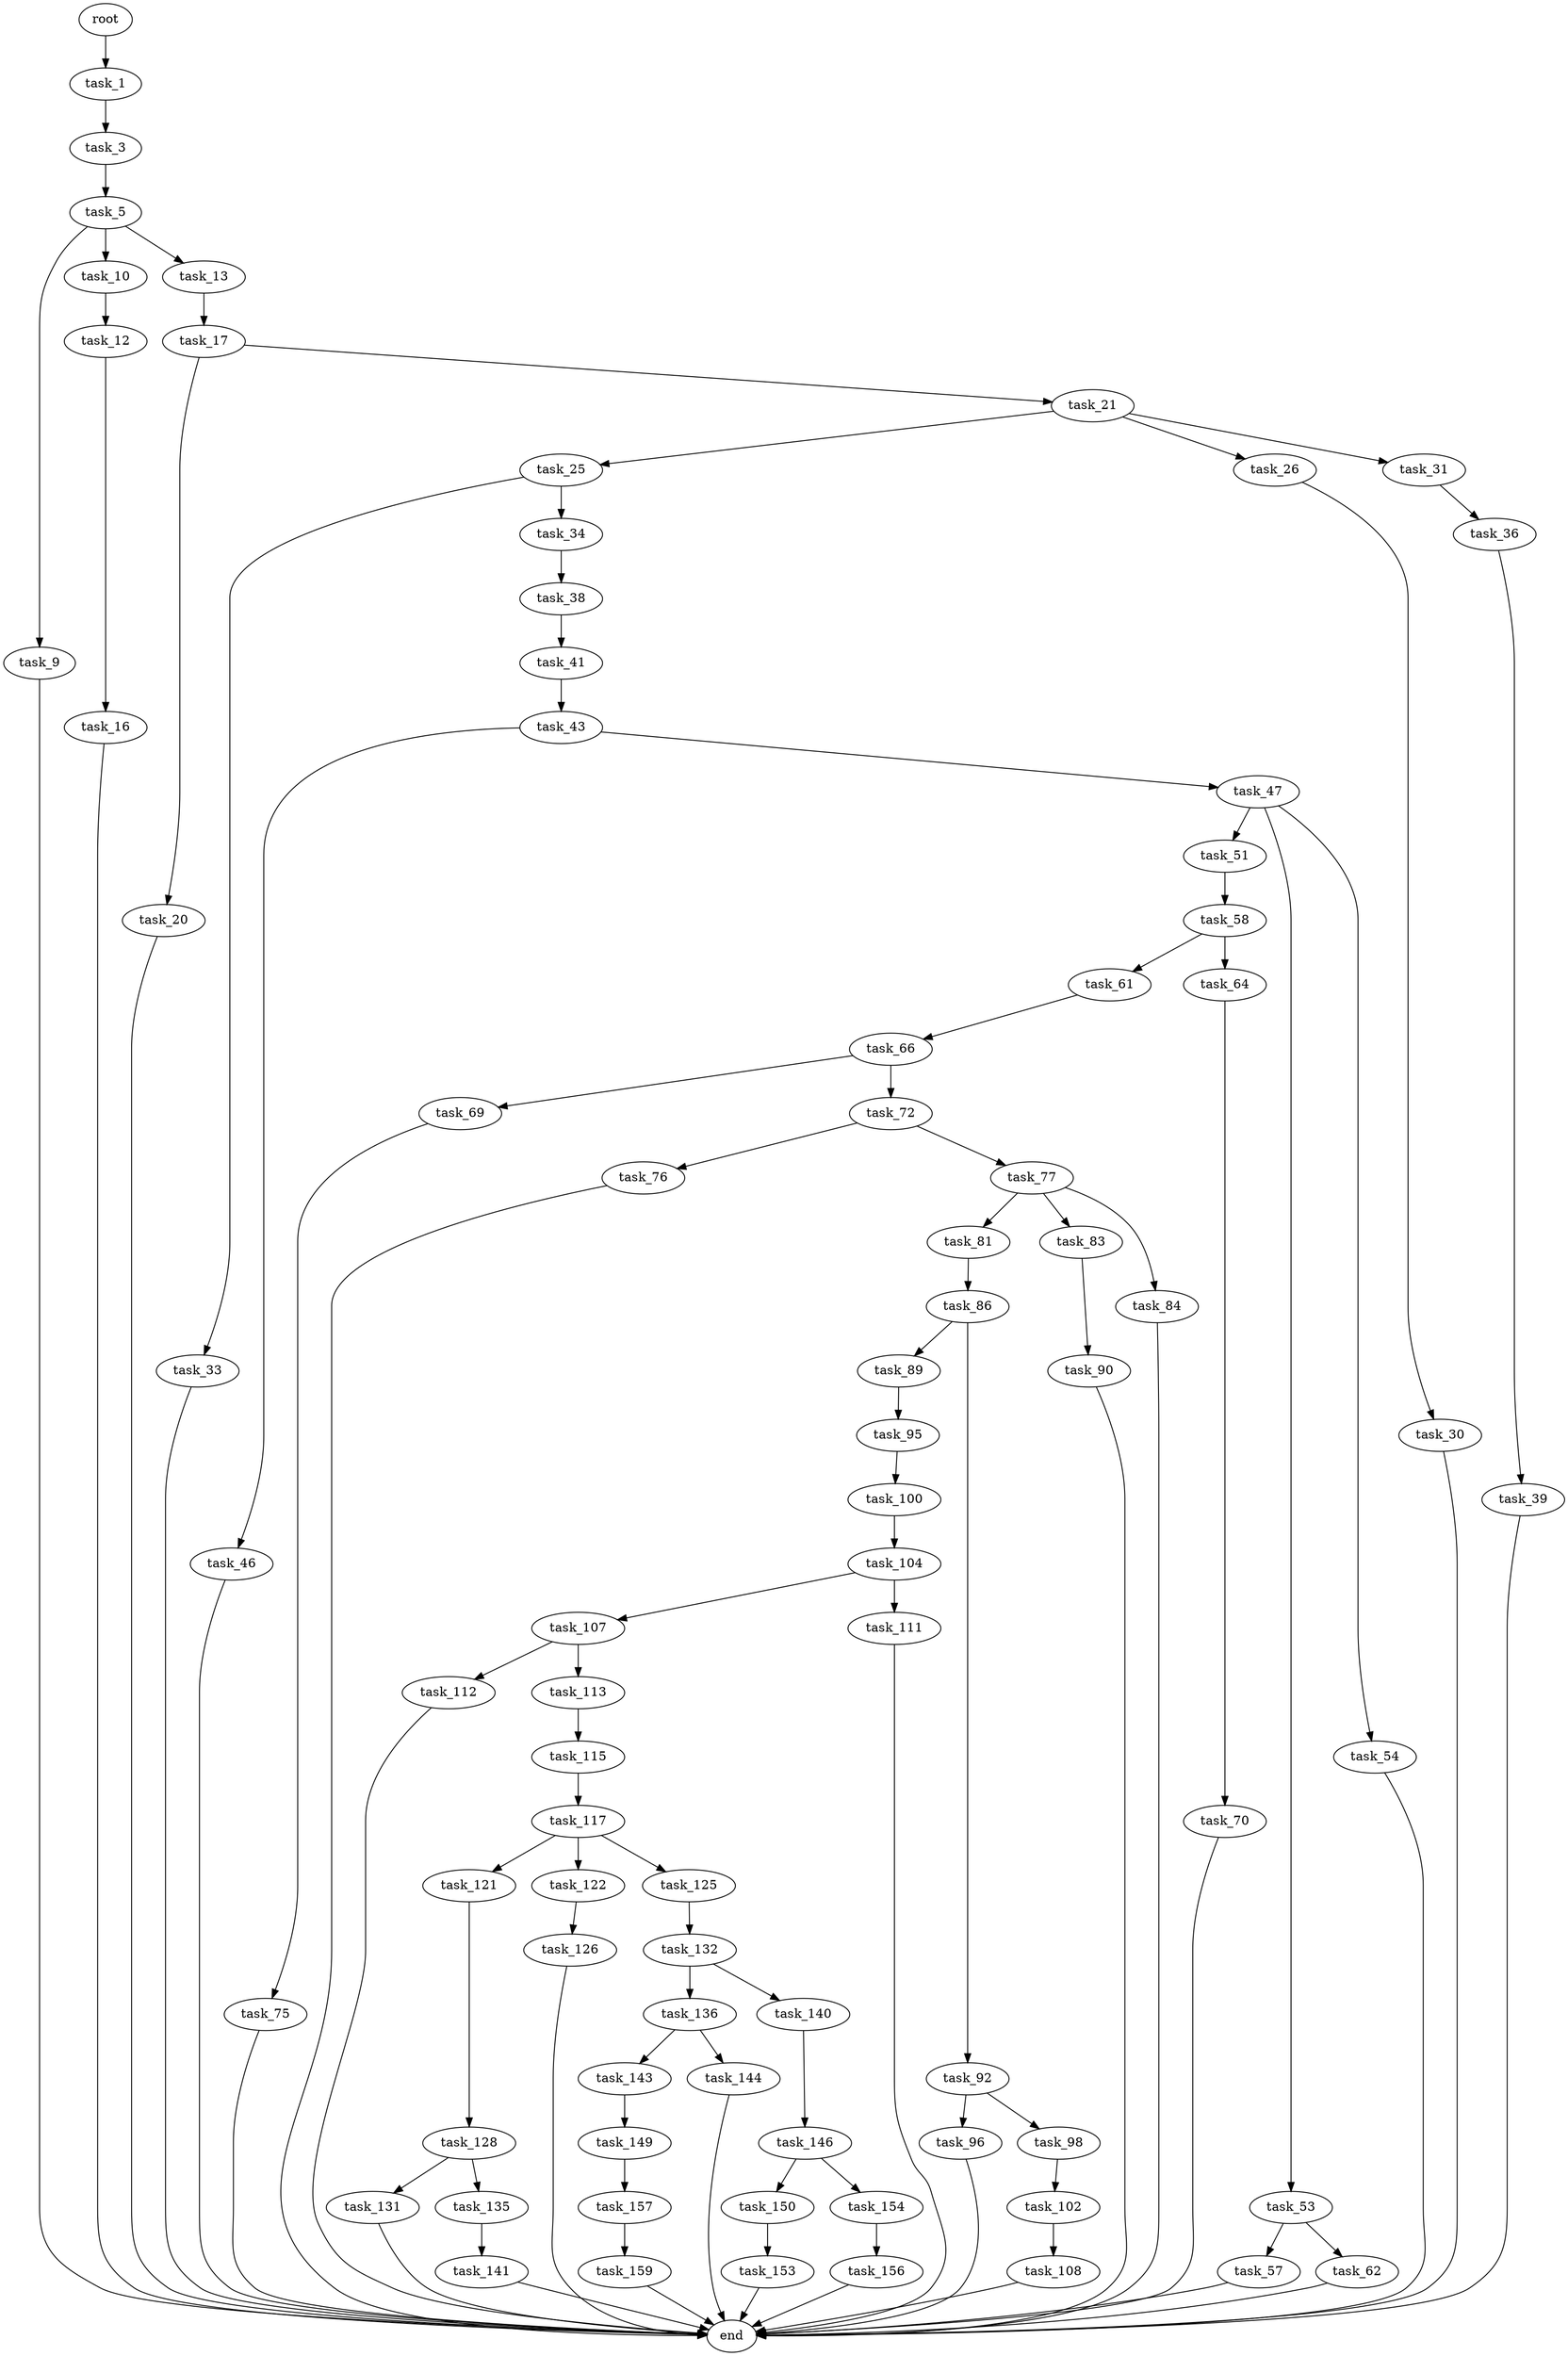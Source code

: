 digraph G {
  root [size="0.000000"];
  task_1 [size="650731892628.000000"];
  task_3 [size="24361097377.000000"];
  task_5 [size="368293445632.000000"];
  task_9 [size="15293040449.000000"];
  task_10 [size="1073741824000.000000"];
  task_12 [size="7010153595.000000"];
  task_13 [size="2510908204.000000"];
  task_16 [size="13212977796.000000"];
  task_17 [size="8589934592.000000"];
  task_20 [size="5336841203.000000"];
  task_21 [size="134217728000.000000"];
  task_25 [size="782757789696.000000"];
  task_26 [size="12005329869.000000"];
  task_30 [size="326772388578.000000"];
  task_31 [size="782757789696.000000"];
  task_33 [size="1073741824000.000000"];
  task_34 [size="46643829773.000000"];
  task_36 [size="8589934592.000000"];
  task_38 [size="372002868822.000000"];
  task_39 [size="2918249750.000000"];
  task_41 [size="231928233984.000000"];
  task_43 [size="70234988347.000000"];
  task_46 [size="134217728000.000000"];
  task_47 [size="789531339.000000"];
  task_51 [size="7295966865.000000"];
  task_53 [size="28991029248.000000"];
  task_54 [size="18513188570.000000"];
  task_57 [size="231928233984.000000"];
  task_58 [size="782757789696.000000"];
  task_61 [size="459104415516.000000"];
  task_62 [size="9367667765.000000"];
  task_64 [size="134217728000.000000"];
  task_66 [size="816173181174.000000"];
  task_69 [size="6000431530.000000"];
  task_70 [size="231928233984.000000"];
  task_72 [size="28991029248.000000"];
  task_75 [size="134217728000.000000"];
  task_76 [size="1269500885.000000"];
  task_77 [size="22902578405.000000"];
  task_81 [size="13133752622.000000"];
  task_83 [size="22374497230.000000"];
  task_84 [size="73295037258.000000"];
  task_86 [size="1073741824000.000000"];
  task_89 [size="22296805738.000000"];
  task_90 [size="461014290936.000000"];
  task_92 [size="2921123865.000000"];
  task_95 [size="28991029248.000000"];
  task_96 [size="4426514293.000000"];
  task_98 [size="649883188477.000000"];
  task_100 [size="9880420804.000000"];
  task_102 [size="368293445632.000000"];
  task_104 [size="28991029248.000000"];
  task_107 [size="294323442843.000000"];
  task_108 [size="249786954820.000000"];
  task_111 [size="28991029248.000000"];
  task_112 [size="1404213977955.000000"];
  task_113 [size="782757789696.000000"];
  task_115 [size="4209145226.000000"];
  task_117 [size="1694374246.000000"];
  task_121 [size="90573236881.000000"];
  task_122 [size="1544416384.000000"];
  task_125 [size="547850340158.000000"];
  task_126 [size="368293445632.000000"];
  task_128 [size="7714937085.000000"];
  task_131 [size="317719100608.000000"];
  task_132 [size="231928233984.000000"];
  task_135 [size="549755813888.000000"];
  task_136 [size="7836157485.000000"];
  task_140 [size="255683869043.000000"];
  task_141 [size="66742937238.000000"];
  task_143 [size="1073741824000.000000"];
  task_144 [size="25835466295.000000"];
  task_146 [size="231928233984.000000"];
  task_149 [size="782757789696.000000"];
  task_150 [size="36376781147.000000"];
  task_153 [size="68719476736.000000"];
  task_154 [size="12497199442.000000"];
  task_156 [size="12234788614.000000"];
  task_157 [size="27887584055.000000"];
  task_159 [size="772995020124.000000"];
  end [size="0.000000"];

  root -> task_1 [size="1.000000"];
  task_1 -> task_3 [size="536870912.000000"];
  task_3 -> task_5 [size="838860800.000000"];
  task_5 -> task_9 [size="411041792.000000"];
  task_5 -> task_10 [size="411041792.000000"];
  task_5 -> task_13 [size="411041792.000000"];
  task_9 -> end [size="1.000000"];
  task_10 -> task_12 [size="838860800.000000"];
  task_12 -> task_16 [size="301989888.000000"];
  task_13 -> task_17 [size="75497472.000000"];
  task_16 -> end [size="1.000000"];
  task_17 -> task_20 [size="33554432.000000"];
  task_17 -> task_21 [size="33554432.000000"];
  task_20 -> end [size="1.000000"];
  task_21 -> task_25 [size="209715200.000000"];
  task_21 -> task_26 [size="209715200.000000"];
  task_21 -> task_31 [size="209715200.000000"];
  task_25 -> task_33 [size="679477248.000000"];
  task_25 -> task_34 [size="679477248.000000"];
  task_26 -> task_30 [size="209715200.000000"];
  task_30 -> end [size="1.000000"];
  task_31 -> task_36 [size="679477248.000000"];
  task_33 -> end [size="1.000000"];
  task_34 -> task_38 [size="33554432.000000"];
  task_36 -> task_39 [size="33554432.000000"];
  task_38 -> task_41 [size="411041792.000000"];
  task_39 -> end [size="1.000000"];
  task_41 -> task_43 [size="301989888.000000"];
  task_43 -> task_46 [size="75497472.000000"];
  task_43 -> task_47 [size="75497472.000000"];
  task_46 -> end [size="1.000000"];
  task_47 -> task_51 [size="33554432.000000"];
  task_47 -> task_53 [size="33554432.000000"];
  task_47 -> task_54 [size="33554432.000000"];
  task_51 -> task_58 [size="134217728.000000"];
  task_53 -> task_57 [size="75497472.000000"];
  task_53 -> task_62 [size="75497472.000000"];
  task_54 -> end [size="1.000000"];
  task_57 -> end [size="1.000000"];
  task_58 -> task_61 [size="679477248.000000"];
  task_58 -> task_64 [size="679477248.000000"];
  task_61 -> task_66 [size="411041792.000000"];
  task_62 -> end [size="1.000000"];
  task_64 -> task_70 [size="209715200.000000"];
  task_66 -> task_69 [size="679477248.000000"];
  task_66 -> task_72 [size="679477248.000000"];
  task_69 -> task_75 [size="679477248.000000"];
  task_70 -> end [size="1.000000"];
  task_72 -> task_76 [size="75497472.000000"];
  task_72 -> task_77 [size="75497472.000000"];
  task_75 -> end [size="1.000000"];
  task_76 -> end [size="1.000000"];
  task_77 -> task_81 [size="411041792.000000"];
  task_77 -> task_83 [size="411041792.000000"];
  task_77 -> task_84 [size="411041792.000000"];
  task_81 -> task_86 [size="301989888.000000"];
  task_83 -> task_90 [size="411041792.000000"];
  task_84 -> end [size="1.000000"];
  task_86 -> task_89 [size="838860800.000000"];
  task_86 -> task_92 [size="838860800.000000"];
  task_89 -> task_95 [size="679477248.000000"];
  task_90 -> end [size="1.000000"];
  task_92 -> task_96 [size="301989888.000000"];
  task_92 -> task_98 [size="301989888.000000"];
  task_95 -> task_100 [size="75497472.000000"];
  task_96 -> end [size="1.000000"];
  task_98 -> task_102 [size="679477248.000000"];
  task_100 -> task_104 [size="301989888.000000"];
  task_102 -> task_108 [size="411041792.000000"];
  task_104 -> task_107 [size="75497472.000000"];
  task_104 -> task_111 [size="75497472.000000"];
  task_107 -> task_112 [size="301989888.000000"];
  task_107 -> task_113 [size="301989888.000000"];
  task_108 -> end [size="1.000000"];
  task_111 -> end [size="1.000000"];
  task_112 -> end [size="1.000000"];
  task_113 -> task_115 [size="679477248.000000"];
  task_115 -> task_117 [size="75497472.000000"];
  task_117 -> task_121 [size="209715200.000000"];
  task_117 -> task_122 [size="209715200.000000"];
  task_117 -> task_125 [size="209715200.000000"];
  task_121 -> task_128 [size="134217728.000000"];
  task_122 -> task_126 [size="75497472.000000"];
  task_125 -> task_132 [size="411041792.000000"];
  task_126 -> end [size="1.000000"];
  task_128 -> task_131 [size="301989888.000000"];
  task_128 -> task_135 [size="301989888.000000"];
  task_131 -> end [size="1.000000"];
  task_132 -> task_136 [size="301989888.000000"];
  task_132 -> task_140 [size="301989888.000000"];
  task_135 -> task_141 [size="536870912.000000"];
  task_136 -> task_143 [size="134217728.000000"];
  task_136 -> task_144 [size="134217728.000000"];
  task_140 -> task_146 [size="301989888.000000"];
  task_141 -> end [size="1.000000"];
  task_143 -> task_149 [size="838860800.000000"];
  task_144 -> end [size="1.000000"];
  task_146 -> task_150 [size="301989888.000000"];
  task_146 -> task_154 [size="301989888.000000"];
  task_149 -> task_157 [size="679477248.000000"];
  task_150 -> task_153 [size="838860800.000000"];
  task_153 -> end [size="1.000000"];
  task_154 -> task_156 [size="209715200.000000"];
  task_156 -> end [size="1.000000"];
  task_157 -> task_159 [size="536870912.000000"];
  task_159 -> end [size="1.000000"];
}
